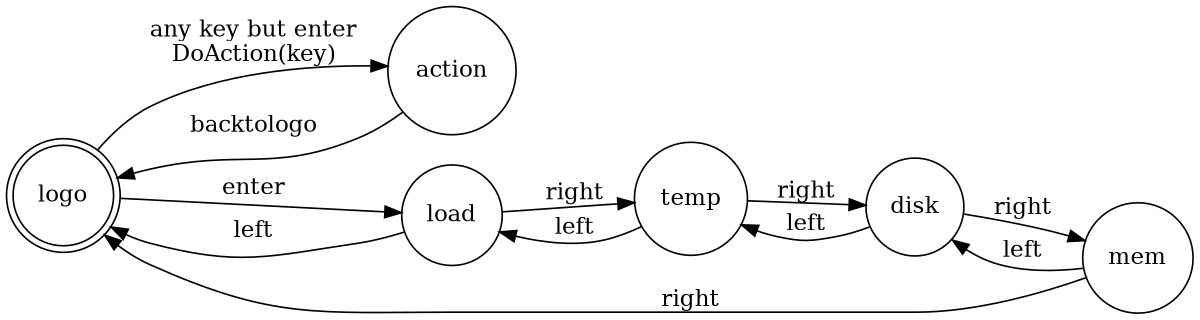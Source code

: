 digraph finite_state_machine {
	rankdir=LR;
	size="8,5"
	node [shape = doublecircle]; logo;
	node [shape = circle];
	
        logo -> action [ label = "any key but enter\nDoAction(key)"]
        action -> logo [ label = "backtologo" ]
	logo -> load [ label = "enter"]

        load -> logo [ label = "left" ]
        load -> temp [ label = "right" ]
        
        temp -> load [ label = "left" ]
        temp -> disk [ label = "right" ]
     
        disk -> temp [ label = "left" ]
        disk -> mem [ label = "right" ]

        mem -> disk [ label = "left" ]
        mem -> logo [ label = "right" ]
   
}
